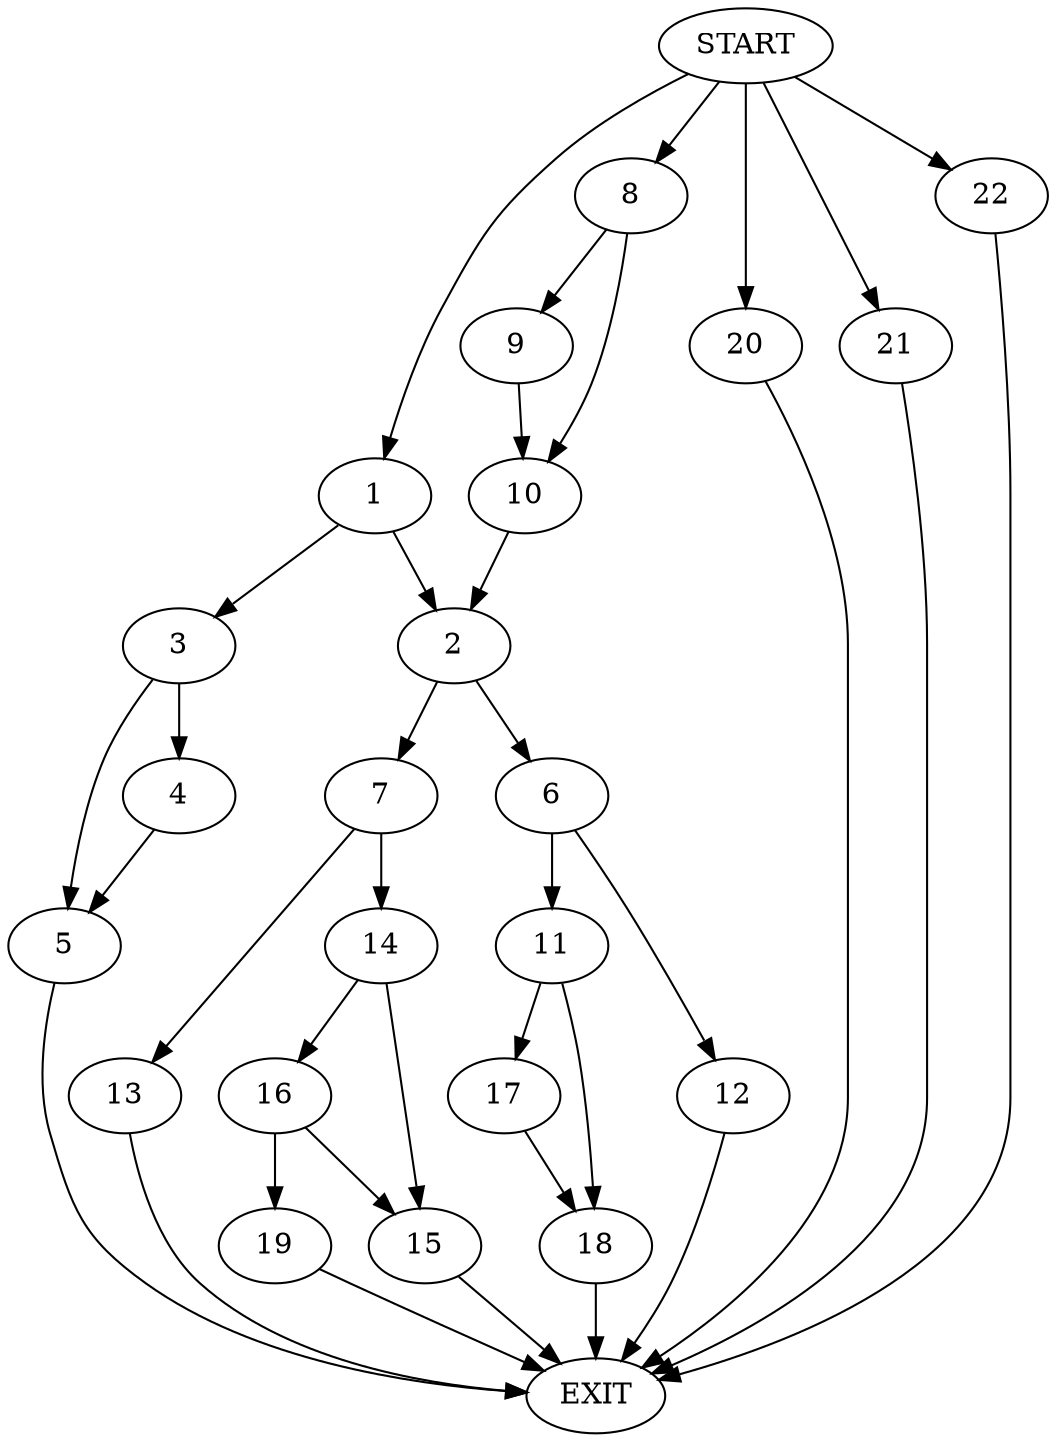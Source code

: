 digraph {
0 [label="START"]
23 [label="EXIT"]
0 -> 1
1 -> 2
1 -> 3
3 -> 4
3 -> 5
2 -> 6
2 -> 7
4 -> 5
5 -> 23
0 -> 8
8 -> 9
8 -> 10
9 -> 10
10 -> 2
6 -> 11
6 -> 12
7 -> 13
7 -> 14
14 -> 15
14 -> 16
13 -> 23
12 -> 23
11 -> 17
11 -> 18
17 -> 18
18 -> 23
15 -> 23
16 -> 15
16 -> 19
0 -> 20
20 -> 23
0 -> 21
21 -> 23
0 -> 22
22 -> 23
19 -> 23
}
